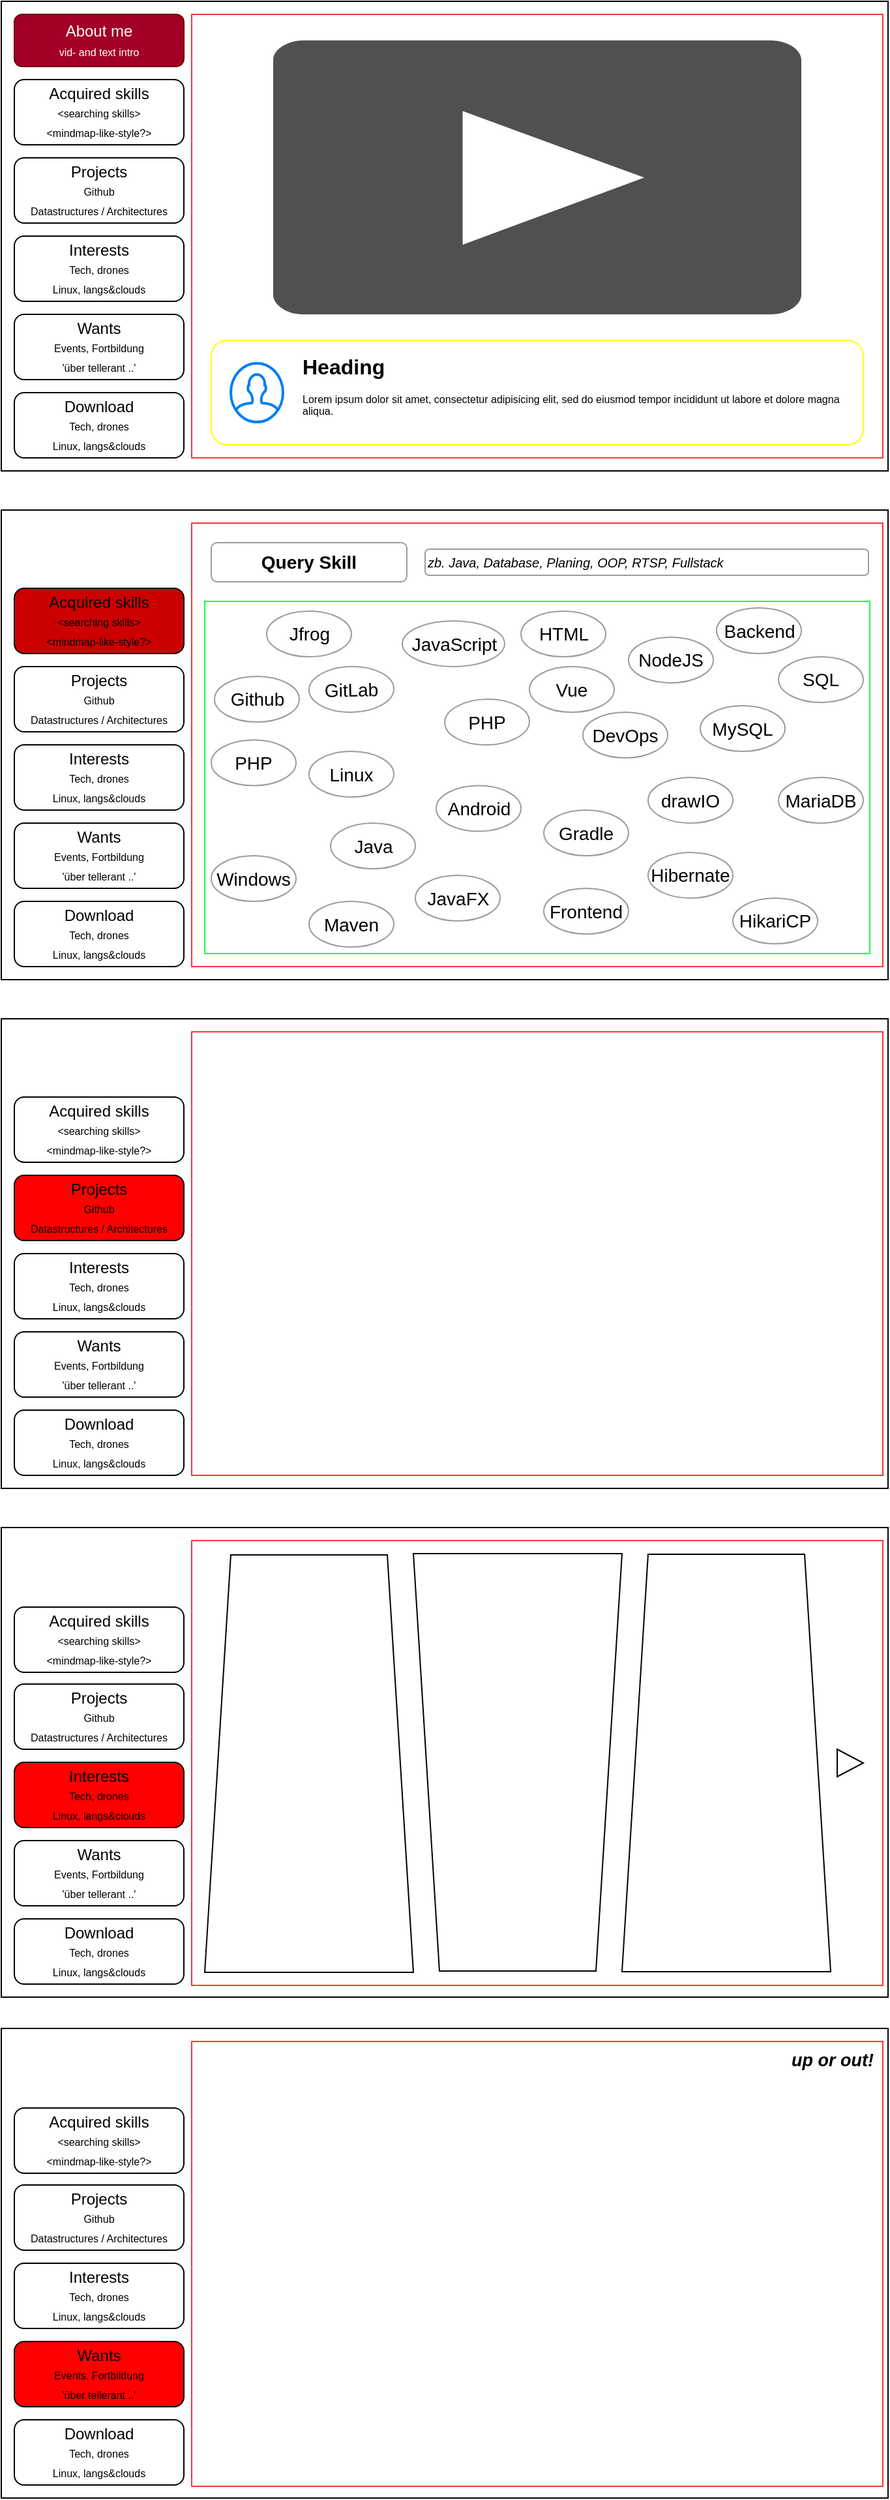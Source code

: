 <mxfile version="19.0.3" type="device" pages="2"><diagram id="RUjxJ175JoIhAJJzAamZ" name="old mock up"><mxGraphModel dx="1678" dy="921" grid="1" gridSize="10" guides="1" tooltips="1" connect="1" arrows="1" fold="1" page="1" pageScale="1" pageWidth="827" pageHeight="1169" math="0" shadow="0"><root><mxCell id="0"/><mxCell id="1" parent="0"/><mxCell id="Xkl9esCmL7-g87F-Z74m-1" value="" style="rounded=0;whiteSpace=wrap;html=1;" parent="1" vertex="1"><mxGeometry x="74" y="20" width="680" height="360" as="geometry"/></mxCell><mxCell id="Xkl9esCmL7-g87F-Z74m-2" value="Acquired skills&lt;br&gt;&lt;font style=&quot;font-size: 8px;&quot;&gt;&amp;lt;searching skills&amp;gt;&lt;br&gt;&amp;lt;mindmap-like-style?&amp;gt;&lt;/font&gt;" style="rounded=1;whiteSpace=wrap;html=1;" parent="1" vertex="1"><mxGeometry x="84" y="80" width="130" height="50" as="geometry"/></mxCell><mxCell id="Xkl9esCmL7-g87F-Z74m-3" value="About me&lt;br&gt;&lt;font style=&quot;font-size: 8px;&quot;&gt;vid- and text intro&lt;/font&gt;" style="rounded=1;whiteSpace=wrap;html=1;fillColor=#a20025;fontColor=#ffffff;strokeColor=#6F0000;" parent="1" vertex="1"><mxGeometry x="84" y="30" width="130" height="40" as="geometry"/></mxCell><mxCell id="Xkl9esCmL7-g87F-Z74m-4" value="Interests&lt;br&gt;&lt;font style=&quot;font-size: 8px;&quot;&gt;Tech, drones&lt;br&gt;Linux, langs&amp;amp;clouds&lt;/font&gt;" style="rounded=1;whiteSpace=wrap;html=1;" parent="1" vertex="1"><mxGeometry x="84" y="200" width="130" height="50" as="geometry"/></mxCell><mxCell id="Xkl9esCmL7-g87F-Z74m-5" value="Projects&lt;br&gt;&lt;font style=&quot;font-size: 8px;&quot;&gt;Github&lt;br&gt;Datastructures / Architectures&lt;/font&gt;" style="rounded=1;whiteSpace=wrap;html=1;" parent="1" vertex="1"><mxGeometry x="84" y="140" width="130" height="50" as="geometry"/></mxCell><mxCell id="Xkl9esCmL7-g87F-Z74m-7" value="" style="rounded=0;whiteSpace=wrap;html=1;strokeColor=#FF3333;" parent="1" vertex="1"><mxGeometry x="220" y="30" width="530" height="340" as="geometry"/></mxCell><mxCell id="Xkl9esCmL7-g87F-Z74m-9" value="Download&lt;br&gt;&lt;font style=&quot;font-size: 8px;&quot;&gt;Tech, drones&lt;br&gt;Linux, langs&amp;amp;clouds&lt;/font&gt;" style="rounded=1;whiteSpace=wrap;html=1;" parent="1" vertex="1"><mxGeometry x="84" y="320" width="130" height="50" as="geometry"/></mxCell><mxCell id="Xkl9esCmL7-g87F-Z74m-10" value="Wants&lt;br&gt;&lt;font style=&quot;font-size: 8px;&quot;&gt;Events, Fortbildung&lt;br&gt;'über tellerant ..'&lt;/font&gt;" style="rounded=1;whiteSpace=wrap;html=1;" parent="1" vertex="1"><mxGeometry x="84" y="260" width="130" height="50" as="geometry"/></mxCell><mxCell id="Xkl9esCmL7-g87F-Z74m-20" value="" style="sketch=0;pointerEvents=1;shadow=0;dashed=0;html=1;strokeColor=none;fillColor=#505050;labelPosition=center;verticalLabelPosition=bottom;verticalAlign=top;outlineConnect=0;align=center;shape=mxgraph.office.concepts.video_play;fontSize=8;" parent="1" vertex="1"><mxGeometry x="282.5" y="50" width="405" height="210" as="geometry"/></mxCell><mxCell id="Xkl9esCmL7-g87F-Z74m-21" value="" style="rounded=1;whiteSpace=wrap;html=1;fontSize=8;strokeColor=#FFFF00;" parent="1" vertex="1"><mxGeometry x="235" y="280" width="500" height="80" as="geometry"/></mxCell><mxCell id="Xkl9esCmL7-g87F-Z74m-22" value="" style="html=1;verticalLabelPosition=bottom;align=center;labelBackgroundColor=#ffffff;verticalAlign=top;strokeWidth=2;strokeColor=#0080F0;shadow=0;dashed=0;shape=mxgraph.ios7.icons.user;fontSize=8;" parent="1" vertex="1"><mxGeometry x="250" y="297.5" width="40" height="45" as="geometry"/></mxCell><mxCell id="Xkl9esCmL7-g87F-Z74m-23" value="&lt;h1&gt;Heading&lt;/h1&gt;&lt;p&gt;Lorem ipsum dolor sit amet, consectetur adipisicing elit, sed do eiusmod tempor incididunt ut labore et dolore magna aliqua.&lt;/p&gt;" style="text;html=1;strokeColor=none;fillColor=none;spacing=5;spacingTop=-20;whiteSpace=wrap;overflow=hidden;rounded=0;fontSize=8;" parent="1" vertex="1"><mxGeometry x="300" y="290" width="430" height="60" as="geometry"/></mxCell><mxCell id="Xkl9esCmL7-g87F-Z74m-24" value="" style="rounded=0;whiteSpace=wrap;html=1;" parent="1" vertex="1"><mxGeometry x="74" y="410" width="680" height="360" as="geometry"/></mxCell><mxCell id="Xkl9esCmL7-g87F-Z74m-25" value="Acquired skills&lt;br&gt;&lt;font style=&quot;font-size: 8px;&quot;&gt;&amp;lt;searching skills&amp;gt;&lt;br&gt;&amp;lt;mindmap-like-style?&amp;gt;&lt;/font&gt;" style="rounded=1;whiteSpace=wrap;html=1;fillColor=#CC0000;" parent="1" vertex="1"><mxGeometry x="84" y="470" width="130" height="50" as="geometry"/></mxCell><mxCell id="Xkl9esCmL7-g87F-Z74m-26" value="About me&lt;br&gt;&lt;font style=&quot;font-size: 8px;&quot;&gt;vid- and text intro&lt;/font&gt;" style="rounded=1;whiteSpace=wrap;html=1;fillColor=none;fontColor=#ffffff;strokeColor=#FFFFFF;" parent="1" vertex="1"><mxGeometry x="84" y="420" width="130" height="40" as="geometry"/></mxCell><mxCell id="Xkl9esCmL7-g87F-Z74m-27" value="Interests&lt;br&gt;&lt;font style=&quot;font-size: 8px;&quot;&gt;Tech, drones&lt;br&gt;Linux, langs&amp;amp;clouds&lt;/font&gt;" style="rounded=1;whiteSpace=wrap;html=1;" parent="1" vertex="1"><mxGeometry x="84" y="590" width="130" height="50" as="geometry"/></mxCell><mxCell id="Xkl9esCmL7-g87F-Z74m-28" value="Projects&lt;br&gt;&lt;font style=&quot;font-size: 8px;&quot;&gt;Github&lt;br&gt;Datastructures / Architectures&lt;/font&gt;" style="rounded=1;whiteSpace=wrap;html=1;" parent="1" vertex="1"><mxGeometry x="84" y="530" width="130" height="50" as="geometry"/></mxCell><mxCell id="Xkl9esCmL7-g87F-Z74m-29" value="" style="rounded=0;whiteSpace=wrap;html=1;strokeColor=#FF3333;" parent="1" vertex="1"><mxGeometry x="220" y="420" width="530" height="340" as="geometry"/></mxCell><mxCell id="Xkl9esCmL7-g87F-Z74m-30" value="Download&lt;br&gt;&lt;font style=&quot;font-size: 8px;&quot;&gt;Tech, drones&lt;br&gt;Linux, langs&amp;amp;clouds&lt;/font&gt;" style="rounded=1;whiteSpace=wrap;html=1;" parent="1" vertex="1"><mxGeometry x="84" y="710" width="130" height="50" as="geometry"/></mxCell><mxCell id="Xkl9esCmL7-g87F-Z74m-31" value="Wants&lt;br&gt;&lt;font style=&quot;font-size: 8px;&quot;&gt;Events, Fortbildung&lt;br&gt;'über tellerant ..'&lt;/font&gt;" style="rounded=1;whiteSpace=wrap;html=1;" parent="1" vertex="1"><mxGeometry x="84" y="650" width="130" height="50" as="geometry"/></mxCell><mxCell id="Xkl9esCmL7-g87F-Z74m-36" value="&lt;font size=&quot;1&quot;&gt;zb. Java, Database, Planing, OOP, RTSP, Fullstack&lt;/font&gt;" style="rounded=1;whiteSpace=wrap;html=1;fontSize=8;strokeColor=#A29A9A;fillColor=none;align=left;fontStyle=2" parent="1" vertex="1"><mxGeometry x="399" y="440" width="340" height="20" as="geometry"/></mxCell><mxCell id="Xkl9esCmL7-g87F-Z74m-37" value="&lt;b&gt;&lt;font style=&quot;font-size: 14px;&quot;&gt;Query Skill&lt;/font&gt;&lt;/b&gt;" style="rounded=1;whiteSpace=wrap;html=1;fontSize=8;strokeColor=#A29A9A;fillColor=none;" parent="1" vertex="1"><mxGeometry x="235" y="435" width="150" height="30" as="geometry"/></mxCell><mxCell id="nMp7wmBgsvZE8cK0MtPM-1" value="" style="rounded=0;whiteSpace=wrap;html=1;strokeColor=#17FF3E;fillColor=none;" parent="1" vertex="1"><mxGeometry x="230" y="480" width="510" height="270" as="geometry"/></mxCell><mxCell id="nMp7wmBgsvZE8cK0MtPM-28" value="Jfrog" style="ellipse;whiteSpace=wrap;html=1;fontSize=14;strokeColor=#A29A9A;fillColor=none;" parent="1" vertex="1"><mxGeometry x="277.5" y="487.5" width="65" height="35" as="geometry"/></mxCell><mxCell id="nMp7wmBgsvZE8cK0MtPM-29" value="GitLab" style="ellipse;whiteSpace=wrap;html=1;fontSize=14;strokeColor=#A29A9A;fillColor=none;rotation=-1;" parent="1" vertex="1"><mxGeometry x="310" y="530" width="65" height="35" as="geometry"/></mxCell><mxCell id="nMp7wmBgsvZE8cK0MtPM-30" value="JavaScript" style="ellipse;whiteSpace=wrap;html=1;fontSize=14;strokeColor=#A29A9A;fillColor=none;" parent="1" vertex="1"><mxGeometry x="381.5" y="495" width="78.5" height="35" as="geometry"/></mxCell><mxCell id="nMp7wmBgsvZE8cK0MtPM-31" value="HTML" style="ellipse;whiteSpace=wrap;html=1;fontSize=14;strokeColor=#A29A9A;fillColor=none;" parent="1" vertex="1"><mxGeometry x="472.5" y="487.5" width="65" height="35" as="geometry"/></mxCell><mxCell id="nMp7wmBgsvZE8cK0MtPM-32" value="DevOps" style="ellipse;whiteSpace=wrap;html=1;fontSize=14;strokeColor=#A29A9A;fillColor=none;" parent="1" vertex="1"><mxGeometry x="520" y="565" width="65" height="35" as="geometry"/></mxCell><mxCell id="nMp7wmBgsvZE8cK0MtPM-33" value="NodeJS" style="ellipse;whiteSpace=wrap;html=1;fontSize=14;strokeColor=#A29A9A;fillColor=none;" parent="1" vertex="1"><mxGeometry x="555" y="507.5" width="65" height="35" as="geometry"/></mxCell><mxCell id="nMp7wmBgsvZE8cK0MtPM-34" value="Backend" style="ellipse;whiteSpace=wrap;html=1;fontSize=14;strokeColor=#A29A9A;fillColor=none;" parent="1" vertex="1"><mxGeometry x="622.5" y="485" width="65" height="35" as="geometry"/></mxCell><mxCell id="nMp7wmBgsvZE8cK0MtPM-35" value="MySQL" style="ellipse;whiteSpace=wrap;html=1;fontSize=14;strokeColor=#A29A9A;fillColor=none;" parent="1" vertex="1"><mxGeometry x="610" y="560" width="65" height="35" as="geometry"/></mxCell><mxCell id="nMp7wmBgsvZE8cK0MtPM-36" value="SQL" style="ellipse;whiteSpace=wrap;html=1;fontSize=14;strokeColor=#A29A9A;fillColor=none;" parent="1" vertex="1"><mxGeometry x="670" y="522.5" width="65" height="35" as="geometry"/></mxCell><mxCell id="nMp7wmBgsvZE8cK0MtPM-37" value="MariaDB" style="ellipse;whiteSpace=wrap;html=1;fontSize=14;strokeColor=#A29A9A;fillColor=none;" parent="1" vertex="1"><mxGeometry x="670" y="615" width="65" height="35" as="geometry"/></mxCell><mxCell id="nMp7wmBgsvZE8cK0MtPM-38" value="Hibernate" style="ellipse;whiteSpace=wrap;html=1;fontSize=14;strokeColor=#A29A9A;fillColor=none;" parent="1" vertex="1"><mxGeometry x="570" y="672.5" width="65" height="35" as="geometry"/></mxCell><mxCell id="nMp7wmBgsvZE8cK0MtPM-39" value="drawIO" style="ellipse;whiteSpace=wrap;html=1;fontSize=14;strokeColor=#A29A9A;fillColor=none;" parent="1" vertex="1"><mxGeometry x="570" y="615" width="65" height="35" as="geometry"/></mxCell><mxCell id="nMp7wmBgsvZE8cK0MtPM-40" value="HikariCP" style="ellipse;whiteSpace=wrap;html=1;fontSize=14;strokeColor=#A29A9A;fillColor=none;" parent="1" vertex="1"><mxGeometry x="635" y="707.5" width="65" height="35" as="geometry"/></mxCell><mxCell id="nMp7wmBgsvZE8cK0MtPM-41" value="Frontend" style="ellipse;whiteSpace=wrap;html=1;fontSize=14;strokeColor=#A29A9A;fillColor=none;" parent="1" vertex="1"><mxGeometry x="490" y="700" width="65" height="35" as="geometry"/></mxCell><mxCell id="nMp7wmBgsvZE8cK0MtPM-42" value="Gradle" style="ellipse;whiteSpace=wrap;html=1;fontSize=14;strokeColor=#A29A9A;fillColor=none;" parent="1" vertex="1"><mxGeometry x="490" y="640" width="65" height="35" as="geometry"/></mxCell><mxCell id="nMp7wmBgsvZE8cK0MtPM-43" value="Android" style="ellipse;whiteSpace=wrap;html=1;fontSize=14;strokeColor=#A29A9A;fillColor=none;" parent="1" vertex="1"><mxGeometry x="407.5" y="621.25" width="65" height="35" as="geometry"/></mxCell><mxCell id="nMp7wmBgsvZE8cK0MtPM-44" value="JavaFX" style="ellipse;whiteSpace=wrap;html=1;fontSize=14;strokeColor=#A29A9A;fillColor=none;" parent="1" vertex="1"><mxGeometry x="391.5" y="690" width="65" height="35" as="geometry"/></mxCell><mxCell id="nMp7wmBgsvZE8cK0MtPM-45" value="Maven" style="ellipse;whiteSpace=wrap;html=1;fontSize=14;strokeColor=#A29A9A;fillColor=none;" parent="1" vertex="1"><mxGeometry x="310" y="710" width="65" height="35" as="geometry"/></mxCell><mxCell id="nMp7wmBgsvZE8cK0MtPM-46" value="Java" style="ellipse;whiteSpace=wrap;html=1;fontSize=14;strokeColor=#A29A9A;fillColor=none;" parent="1" vertex="1"><mxGeometry x="326.5" y="650" width="65" height="35" as="geometry"/></mxCell><mxCell id="Bt-pb-ARC67G5jFpeSHD-1" value="" style="rounded=0;whiteSpace=wrap;html=1;" parent="1" vertex="1"><mxGeometry x="74" y="1190" width="680" height="360" as="geometry"/></mxCell><mxCell id="Bt-pb-ARC67G5jFpeSHD-3" value="About me&lt;br&gt;&lt;font style=&quot;font-size: 8px;&quot;&gt;vid- and text intro&lt;/font&gt;" style="rounded=1;whiteSpace=wrap;html=1;fillColor=none;fontColor=#ffffff;strokeColor=#FFFFFF;" parent="1" vertex="1"><mxGeometry x="84" y="1200" width="130" height="40" as="geometry"/></mxCell><mxCell id="Bt-pb-ARC67G5jFpeSHD-4" value="Interests&lt;br&gt;&lt;font style=&quot;font-size: 8px;&quot;&gt;Tech, drones&lt;br&gt;Linux, langs&amp;amp;clouds&lt;/font&gt;" style="rounded=1;whiteSpace=wrap;html=1;fillColor=#FF0000;" parent="1" vertex="1"><mxGeometry x="84" y="1370" width="130" height="50" as="geometry"/></mxCell><mxCell id="Bt-pb-ARC67G5jFpeSHD-6" value="" style="rounded=0;whiteSpace=wrap;html=1;strokeColor=#FF3333;" parent="1" vertex="1"><mxGeometry x="220" y="1200" width="530" height="341" as="geometry"/></mxCell><mxCell id="Bt-pb-ARC67G5jFpeSHD-7" value="Download&lt;br&gt;&lt;font style=&quot;font-size: 8px;&quot;&gt;Tech, drones&lt;br&gt;Linux, langs&amp;amp;clouds&lt;/font&gt;" style="rounded=1;whiteSpace=wrap;html=1;" parent="1" vertex="1"><mxGeometry x="84" y="1490" width="130" height="50" as="geometry"/></mxCell><mxCell id="Bt-pb-ARC67G5jFpeSHD-8" value="Wants&lt;br&gt;&lt;font style=&quot;font-size: 8px;&quot;&gt;Events, Fortbildung&lt;br&gt;'über tellerant ..'&lt;/font&gt;" style="rounded=1;whiteSpace=wrap;html=1;" parent="1" vertex="1"><mxGeometry x="84" y="1430" width="130" height="50" as="geometry"/></mxCell><mxCell id="Bt-pb-ARC67G5jFpeSHD-35" value="Acquired skills&lt;br&gt;&lt;font style=&quot;font-size: 8px;&quot;&gt;&amp;lt;searching skills&amp;gt;&lt;br&gt;&amp;lt;mindmap-like-style?&amp;gt;&lt;/font&gt;" style="rounded=1;whiteSpace=wrap;html=1;" parent="1" vertex="1"><mxGeometry x="84" y="1251" width="130" height="50" as="geometry"/></mxCell><mxCell id="Bt-pb-ARC67G5jFpeSHD-36" value="" style="shape=trapezoid;perimeter=trapezoidPerimeter;whiteSpace=wrap;html=1;fixedSize=1;fillColor=none;" parent="1" vertex="1"><mxGeometry x="230" y="1211" width="160" height="320" as="geometry"/></mxCell><mxCell id="Bt-pb-ARC67G5jFpeSHD-61" value="" style="shape=trapezoid;perimeter=trapezoidPerimeter;whiteSpace=wrap;html=1;fixedSize=1;fillColor=none;rotation=-180;" parent="1" vertex="1"><mxGeometry x="390" y="1210" width="160" height="320" as="geometry"/></mxCell><mxCell id="Bt-pb-ARC67G5jFpeSHD-62" value="" style="shape=trapezoid;perimeter=trapezoidPerimeter;whiteSpace=wrap;html=1;fixedSize=1;fillColor=none;" parent="1" vertex="1"><mxGeometry x="550" y="1210.5" width="160" height="320" as="geometry"/></mxCell><mxCell id="Bt-pb-ARC67G5jFpeSHD-63" value="" style="triangle;whiteSpace=wrap;html=1;fillColor=none;" parent="1" vertex="1"><mxGeometry x="715" y="1360" width="20" height="21" as="geometry"/></mxCell><mxCell id="Bt-pb-ARC67G5jFpeSHD-64" value="" style="rounded=0;whiteSpace=wrap;html=1;" parent="1" vertex="1"><mxGeometry x="74" y="800" width="680" height="360" as="geometry"/></mxCell><mxCell id="Bt-pb-ARC67G5jFpeSHD-65" value="Acquired skills&lt;br&gt;&lt;font style=&quot;font-size: 8px;&quot;&gt;&amp;lt;searching skills&amp;gt;&lt;br&gt;&amp;lt;mindmap-like-style?&amp;gt;&lt;/font&gt;" style="rounded=1;whiteSpace=wrap;html=1;" parent="1" vertex="1"><mxGeometry x="84" y="860" width="130" height="50" as="geometry"/></mxCell><mxCell id="Bt-pb-ARC67G5jFpeSHD-67" value="Interests&lt;br&gt;&lt;font style=&quot;font-size: 8px;&quot;&gt;Tech, drones&lt;br&gt;Linux, langs&amp;amp;clouds&lt;/font&gt;" style="rounded=1;whiteSpace=wrap;html=1;" parent="1" vertex="1"><mxGeometry x="84" y="980" width="130" height="50" as="geometry"/></mxCell><mxCell id="Bt-pb-ARC67G5jFpeSHD-68" value="Projects&lt;br&gt;&lt;font style=&quot;font-size: 8px;&quot;&gt;Github&lt;br&gt;Datastructures / Architectures&lt;/font&gt;" style="rounded=1;whiteSpace=wrap;html=1;" parent="1" vertex="1"><mxGeometry x="84" y="1310" width="130" height="50" as="geometry"/></mxCell><mxCell id="Bt-pb-ARC67G5jFpeSHD-69" value="" style="rounded=0;whiteSpace=wrap;html=1;strokeColor=#FF3333;" parent="1" vertex="1"><mxGeometry x="220" y="810" width="530" height="340" as="geometry"/></mxCell><mxCell id="Bt-pb-ARC67G5jFpeSHD-70" value="Download&lt;br&gt;&lt;font style=&quot;font-size: 8px;&quot;&gt;Tech, drones&lt;br&gt;Linux, langs&amp;amp;clouds&lt;/font&gt;" style="rounded=1;whiteSpace=wrap;html=1;" parent="1" vertex="1"><mxGeometry x="84" y="1100" width="130" height="50" as="geometry"/></mxCell><mxCell id="Bt-pb-ARC67G5jFpeSHD-71" value="Wants&lt;br&gt;&lt;font style=&quot;font-size: 8px;&quot;&gt;Events, Fortbildung&lt;br&gt;'über tellerant ..'&lt;/font&gt;" style="rounded=1;whiteSpace=wrap;html=1;" parent="1" vertex="1"><mxGeometry x="84" y="1040" width="130" height="50" as="geometry"/></mxCell><mxCell id="Bt-pb-ARC67G5jFpeSHD-76" value="About me&lt;font style=&quot;font-size: 8px;&quot;&gt;&lt;br&gt;vid- and text intro&lt;/font&gt;" style="rounded=1;whiteSpace=wrap;html=1;fillColor=none;fontColor=#ffffff;strokeColor=#FFFFFF;" parent="1" vertex="1"><mxGeometry x="84" y="810" width="130" height="40" as="geometry"/></mxCell><mxCell id="Bt-pb-ARC67G5jFpeSHD-77" value="Projects&lt;br&gt;&lt;font style=&quot;font-size: 8px;&quot;&gt;Github&lt;br&gt;Datastructures / Architectures&lt;/font&gt;" style="rounded=1;whiteSpace=wrap;html=1;fillColor=#FF0000;" parent="1" vertex="1"><mxGeometry x="84" y="920" width="130" height="50" as="geometry"/></mxCell><mxCell id="Bt-pb-ARC67G5jFpeSHD-78" value="Vue" style="ellipse;whiteSpace=wrap;html=1;fontSize=14;strokeColor=#A29A9A;fillColor=none;" parent="1" vertex="1"><mxGeometry x="479" y="530" width="65" height="35" as="geometry"/></mxCell><mxCell id="Bt-pb-ARC67G5jFpeSHD-79" value="Github" style="ellipse;whiteSpace=wrap;html=1;fontSize=14;strokeColor=#A29A9A;fillColor=none;" parent="1" vertex="1"><mxGeometry x="237.5" y="537.5" width="65" height="35" as="geometry"/></mxCell><mxCell id="Bt-pb-ARC67G5jFpeSHD-80" value="Linux" style="ellipse;whiteSpace=wrap;html=1;fontSize=14;strokeColor=#A29A9A;fillColor=none;" parent="1" vertex="1"><mxGeometry x="310" y="595" width="65" height="35" as="geometry"/></mxCell><mxCell id="Bt-pb-ARC67G5jFpeSHD-81" value="PHP" style="ellipse;whiteSpace=wrap;html=1;fontSize=14;strokeColor=#A29A9A;fillColor=none;" parent="1" vertex="1"><mxGeometry x="235" y="586.25" width="65" height="35" as="geometry"/></mxCell><mxCell id="Bt-pb-ARC67G5jFpeSHD-82" value="Windows" style="ellipse;whiteSpace=wrap;html=1;fontSize=14;strokeColor=#A29A9A;fillColor=none;" parent="1" vertex="1"><mxGeometry x="235" y="675" width="65" height="35" as="geometry"/></mxCell><mxCell id="Bt-pb-ARC67G5jFpeSHD-83" value="PHP" style="ellipse;whiteSpace=wrap;html=1;fontSize=14;strokeColor=#A29A9A;fillColor=none;rotation=-1;" parent="1" vertex="1"><mxGeometry x="414" y="555" width="65" height="35" as="geometry"/></mxCell><mxCell id="Bt-pb-ARC67G5jFpeSHD-84" value="" style="rounded=0;whiteSpace=wrap;html=1;" parent="1" vertex="1"><mxGeometry x="74" y="1574" width="680" height="360" as="geometry"/></mxCell><mxCell id="Bt-pb-ARC67G5jFpeSHD-85" value="About me&lt;br&gt;&lt;font style=&quot;font-size: 8px;&quot;&gt;vid- and text intro&lt;/font&gt;" style="rounded=1;whiteSpace=wrap;html=1;fillColor=none;fontColor=#ffffff;strokeColor=#FFFFFF;" parent="1" vertex="1"><mxGeometry x="84" y="1584" width="130" height="40" as="geometry"/></mxCell><mxCell id="Bt-pb-ARC67G5jFpeSHD-87" value="" style="rounded=0;whiteSpace=wrap;html=1;strokeColor=#FF3333;" parent="1" vertex="1"><mxGeometry x="220" y="1584" width="530" height="341" as="geometry"/></mxCell><mxCell id="Bt-pb-ARC67G5jFpeSHD-88" value="Download&lt;br&gt;&lt;font style=&quot;font-size: 8px;&quot;&gt;Tech, drones&lt;br&gt;Linux, langs&amp;amp;clouds&lt;/font&gt;" style="rounded=1;whiteSpace=wrap;html=1;" parent="1" vertex="1"><mxGeometry x="84" y="1874" width="130" height="50" as="geometry"/></mxCell><mxCell id="Bt-pb-ARC67G5jFpeSHD-89" value="Wants&lt;br&gt;&lt;font style=&quot;font-size: 8px;&quot;&gt;Events, Fortbildung&lt;br&gt;'über tellerant ..'&lt;/font&gt;" style="rounded=1;whiteSpace=wrap;html=1;fillColor=#FF0000;" parent="1" vertex="1"><mxGeometry x="84" y="1814" width="130" height="50" as="geometry"/></mxCell><mxCell id="Bt-pb-ARC67G5jFpeSHD-90" value="Acquired skills&lt;br&gt;&lt;font style=&quot;font-size: 8px;&quot;&gt;&amp;lt;searching skills&amp;gt;&lt;br&gt;&amp;lt;mindmap-like-style?&amp;gt;&lt;/font&gt;" style="rounded=1;whiteSpace=wrap;html=1;" parent="1" vertex="1"><mxGeometry x="84" y="1635" width="130" height="50" as="geometry"/></mxCell><mxCell id="Bt-pb-ARC67G5jFpeSHD-95" value="Projects&lt;br&gt;&lt;font style=&quot;font-size: 8px;&quot;&gt;Github&lt;br&gt;Datastructures / Architectures&lt;/font&gt;" style="rounded=1;whiteSpace=wrap;html=1;" parent="1" vertex="1"><mxGeometry x="84" y="1694" width="130" height="50" as="geometry"/></mxCell><mxCell id="Bt-pb-ARC67G5jFpeSHD-96" value="&lt;h2&gt;&lt;b&gt;&lt;i&gt;up or out!&lt;/i&gt;&lt;/b&gt;&lt;/h2&gt;" style="text;html=1;strokeColor=none;fillColor=none;align=right;verticalAlign=middle;whiteSpace=wrap;rounded=0;fontSize=9;" parent="1" vertex="1"><mxGeometry x="585" y="1584" width="160" height="30" as="geometry"/></mxCell><mxCell id="Bt-pb-ARC67G5jFpeSHD-97" value="Interests&lt;br&gt;&lt;font style=&quot;font-size: 8px;&quot;&gt;Tech, drones&lt;br&gt;Linux, langs&amp;amp;clouds&lt;/font&gt;" style="rounded=1;whiteSpace=wrap;html=1;" parent="1" vertex="1"><mxGeometry x="84" y="1754" width="130" height="50" as="geometry"/></mxCell></root></mxGraphModel></diagram><diagram id="QrUlGd4g2BInaVfNiBJL" name="mockup2.0"><mxGraphModel dx="4451" dy="2704" grid="1" gridSize="10" guides="1" tooltips="1" connect="1" arrows="1" fold="1" page="1" pageScale="1" pageWidth="827" pageHeight="1169" math="0" shadow="0"><root><mxCell id="0"/><mxCell id="1" parent="0"/><mxCell id="9F0EKnKFpbOc2710z4Wa-1" value="" style="rounded=0;whiteSpace=wrap;html=1;labelBorderColor=none;" parent="1" vertex="1"><mxGeometry x="20" y="170" width="770" height="480" as="geometry"/></mxCell><mxCell id="9F0EKnKFpbOc2710z4Wa-3" value="&lt;b&gt;&lt;font color=&quot;#cc0000&quot; style=&quot;font-size: 200px;&quot;&gt;S&lt;/font&gt;&lt;/b&gt;" style="text;html=1;strokeColor=none;fillColor=none;align=center;verticalAlign=middle;whiteSpace=wrap;rounded=0;" parent="1" vertex="1"><mxGeometry x="299" y="300" width="230" height="220" as="geometry"/></mxCell><mxCell id="9F0EKnKFpbOc2710z4Wa-5" value="acquired&lt;br&gt;skills" style="shape=parallelogram;perimeter=parallelogramPerimeter;whiteSpace=wrap;html=1;fixedSize=1;fontSize=14;" parent="1" vertex="1"><mxGeometry x="230" y="230" width="120" height="60" as="geometry"/></mxCell><mxCell id="9F0EKnKFpbOc2710z4Wa-25" style="edgeStyle=orthogonalEdgeStyle;curved=1;rounded=0;orthogonalLoop=1;jettySize=auto;html=1;fontSize=44;endArrow=none;endFill=0;fillColor=#e3c800;strokeColor=#B09500;dashed=1;" parent="1" source="9F0EKnKFpbOc2710z4Wa-6" target="9F0EKnKFpbOc2710z4Wa-22" edge="1"><mxGeometry relative="1" as="geometry"/></mxCell><mxCell id="9F0EKnKFpbOc2710z4Wa-6" value="about&lt;br&gt;me" style="shape=parallelogram;perimeter=parallelogramPerimeter;whiteSpace=wrap;html=1;fixedSize=1;fontSize=14;" parent="1" vertex="1"><mxGeometry x="110" y="380" width="120" height="60" as="geometry"/></mxCell><mxCell id="9F0EKnKFpbOc2710z4Wa-7" value="download" style="shape=parallelogram;perimeter=parallelogramPerimeter;whiteSpace=wrap;html=1;fixedSize=1;fontSize=14;" parent="1" vertex="1"><mxGeometry x="220" y="525" width="120" height="60" as="geometry"/></mxCell><mxCell id="9F0EKnKFpbOc2710z4Wa-46" style="edgeStyle=orthogonalEdgeStyle;curved=1;rounded=0;orthogonalLoop=1;jettySize=auto;html=1;dashed=1;fontSize=30;fontColor=#FFFF00;endArrow=none;endFill=0;fillColor=#a0522d;strokeColor=#6D1F00;" parent="1" source="9F0EKnKFpbOc2710z4Wa-8" target="9F0EKnKFpbOc2710z4Wa-35" edge="1"><mxGeometry relative="1" as="geometry"/></mxCell><mxCell id="9F0EKnKFpbOc2710z4Wa-8" value="download &amp;amp;&lt;br&gt;contact" style="shape=parallelogram;perimeter=parallelogramPerimeter;whiteSpace=wrap;html=1;fixedSize=1;fontSize=14;" parent="1" vertex="1"><mxGeometry x="220" y="525" width="120" height="60" as="geometry"/></mxCell><mxCell id="9F0EKnKFpbOc2710z4Wa-9" value="acquired&lt;br&gt;skills" style="shape=parallelogram;perimeter=parallelogramPerimeter;whiteSpace=wrap;html=1;fixedSize=1;fontSize=14;" parent="1" vertex="1"><mxGeometry x="230" y="230" width="120" height="60" as="geometry"/></mxCell><mxCell id="9F0EKnKFpbOc2710z4Wa-24" style="edgeStyle=orthogonalEdgeStyle;curved=1;rounded=0;orthogonalLoop=1;jettySize=auto;html=1;fontSize=44;endArrow=none;endFill=0;fillColor=#f0a30a;strokeColor=#BD7000;dashed=1;" parent="1" source="9F0EKnKFpbOc2710z4Wa-10" target="9F0EKnKFpbOc2710z4Wa-20" edge="1"><mxGeometry relative="1" as="geometry"/></mxCell><mxCell id="9F0EKnKFpbOc2710z4Wa-10" value="interests" style="shape=parallelogram;perimeter=parallelogramPerimeter;whiteSpace=wrap;html=1;fixedSize=1;fontSize=14;" parent="1" vertex="1"><mxGeometry x="600" y="380" width="120" height="60" as="geometry"/></mxCell><mxCell id="9F0EKnKFpbOc2710z4Wa-47" style="edgeStyle=orthogonalEdgeStyle;curved=1;rounded=0;orthogonalLoop=1;jettySize=auto;html=1;dashed=1;fontSize=30;fontColor=#FFFF00;endArrow=none;endFill=0;fillColor=#647687;strokeColor=#314354;" parent="1" source="9F0EKnKFpbOc2710z4Wa-11" target="9F0EKnKFpbOc2710z4Wa-31" edge="1"><mxGeometry relative="1" as="geometry"/></mxCell><mxCell id="9F0EKnKFpbOc2710z4Wa-11" value="wants" style="shape=parallelogram;perimeter=parallelogramPerimeter;whiteSpace=wrap;html=1;fixedSize=1;fontSize=14;" parent="1" vertex="1"><mxGeometry x="460" y="527.5" width="120" height="60" as="geometry"/></mxCell><mxCell id="9F0EKnKFpbOc2710z4Wa-19" style="edgeStyle=orthogonalEdgeStyle;curved=1;rounded=0;orthogonalLoop=1;jettySize=auto;html=1;fontSize=44;endArrow=none;endFill=0;fillColor=#6a00ff;strokeColor=#3700CC;dashed=1;" parent="1" source="9F0EKnKFpbOc2710z4Wa-12" target="9F0EKnKFpbOc2710z4Wa-17" edge="1"><mxGeometry relative="1" as="geometry"/></mxCell><mxCell id="9F0EKnKFpbOc2710z4Wa-12" value="projects" style="shape=parallelogram;perimeter=parallelogramPerimeter;whiteSpace=wrap;html=1;fixedSize=1;fontSize=14;" parent="1" vertex="1"><mxGeometry x="470" y="232.5" width="120" height="60" as="geometry"/></mxCell><mxCell id="9F0EKnKFpbOc2710z4Wa-13" value="" style="rounded=0;whiteSpace=wrap;html=1;" parent="1" vertex="1"><mxGeometry x="-580" y="-500" width="770" height="480" as="geometry"/></mxCell><mxCell id="9F0EKnKFpbOc2710z4Wa-14" value="home" style="text;html=1;strokeColor=#2D7600;fillColor=#60a917;align=center;verticalAlign=middle;whiteSpace=wrap;rounded=0;fontSize=44;fontColor=#ffffff;fontStyle=1" parent="1" vertex="1"><mxGeometry x="212" y="20" width="404" height="130" as="geometry"/></mxCell><mxCell id="9F0EKnKFpbOc2710z4Wa-15" value="acquired&lt;br&gt;skills" style="text;html=1;strokeColor=#A50040;fillColor=#d80073;align=center;verticalAlign=middle;whiteSpace=wrap;rounded=0;fontSize=44;fontColor=#ffffff;fontStyle=1" parent="1" vertex="1"><mxGeometry x="-397" y="-650" width="404" height="130" as="geometry"/></mxCell><mxCell id="9F0EKnKFpbOc2710z4Wa-17" value="" style="rounded=0;whiteSpace=wrap;html=1;" parent="1" vertex="1"><mxGeometry x="650" y="-500" width="770" height="480" as="geometry"/></mxCell><mxCell id="9F0EKnKFpbOc2710z4Wa-18" value="projects" style="text;html=1;strokeColor=#3700CC;fillColor=#6a00ff;align=center;verticalAlign=middle;whiteSpace=wrap;rounded=0;fontSize=44;fontColor=#ffffff;fontStyle=1" parent="1" vertex="1"><mxGeometry x="833" y="-650" width="404" height="130" as="geometry"/></mxCell><mxCell id="9F0EKnKFpbOc2710z4Wa-20" value="" style="rounded=0;whiteSpace=wrap;html=1;" parent="1" vertex="1"><mxGeometry x="1020" y="170" width="770" height="480" as="geometry"/></mxCell><mxCell id="9F0EKnKFpbOc2710z4Wa-21" value="interests" style="text;html=1;strokeColor=#C73500;fillColor=#fa6800;align=center;verticalAlign=middle;whiteSpace=wrap;rounded=0;fontSize=44;fontColor=#000000;fontStyle=1" parent="1" vertex="1"><mxGeometry x="1203" y="20" width="404" height="130" as="geometry"/></mxCell><mxCell id="9F0EKnKFpbOc2710z4Wa-22" value="" style="rounded=0;whiteSpace=wrap;html=1;" parent="1" vertex="1"><mxGeometry x="-970" y="170" width="770" height="480" as="geometry"/></mxCell><mxCell id="9F0EKnKFpbOc2710z4Wa-23" value="about&lt;br&gt;me" style="text;html=1;strokeColor=#B09500;fillColor=#e3c800;align=center;verticalAlign=middle;whiteSpace=wrap;rounded=0;fontSize=44;fontColor=#000000;fontStyle=1" parent="1" vertex="1"><mxGeometry x="-787" y="20" width="404" height="130" as="geometry"/></mxCell><mxCell id="9F0EKnKFpbOc2710z4Wa-26" style="edgeStyle=orthogonalEdgeStyle;rounded=0;orthogonalLoop=1;jettySize=auto;html=1;fontSize=44;endArrow=none;endFill=0;curved=1;fillColor=#d80073;strokeColor=#A50040;dashed=1;" parent="1" edge="1"><mxGeometry relative="1" as="geometry"><mxPoint x="-200" y="-20" as="targetPoint"/><mxPoint x="235" y="260" as="sourcePoint"/></mxGeometry></mxCell><mxCell id="9F0EKnKFpbOc2710z4Wa-28" value="&lt;b&gt;&lt;font color=&quot;#cc0000&quot; style=&quot;font-size: 72px;&quot;&gt;S&lt;/font&gt;&lt;/b&gt;" style="text;html=1;strokeColor=none;fillColor=none;align=center;verticalAlign=middle;whiteSpace=wrap;rounded=0;" parent="1" vertex="1"><mxGeometry x="-520" y="-300" width="50" height="80" as="geometry"/></mxCell><mxCell id="9F0EKnKFpbOc2710z4Wa-31" value="" style="rounded=0;whiteSpace=wrap;html=1;" parent="1" vertex="1"><mxGeometry x="650" y="850" width="770" height="810" as="geometry"/></mxCell><mxCell id="9F0EKnKFpbOc2710z4Wa-32" value="wants" style="text;html=1;strokeColor=#314354;fillColor=#647687;align=center;verticalAlign=middle;whiteSpace=wrap;rounded=0;fontSize=44;fontColor=#ffffff;fontStyle=1" parent="1" vertex="1"><mxGeometry x="833" y="700" width="404" height="130" as="geometry"/></mxCell><mxCell id="9F0EKnKFpbOc2710z4Wa-35" value="" style="rounded=0;whiteSpace=wrap;html=1;" parent="1" vertex="1"><mxGeometry x="-540" y="850" width="770" height="480" as="geometry"/></mxCell><mxCell id="9F0EKnKFpbOc2710z4Wa-36" value="download &amp;amp;&lt;br&gt;contact" style="text;html=1;strokeColor=#6D1F00;fillColor=#a0522d;align=center;verticalAlign=middle;whiteSpace=wrap;rounded=0;fontSize=44;fontColor=#ffffff;fontStyle=1" parent="1" vertex="1"><mxGeometry x="-357" y="700" width="404" height="130" as="geometry"/></mxCell><mxCell id="9F0EKnKFpbOc2710z4Wa-38" value="" style="rounded=0;whiteSpace=wrap;html=1;labelBorderColor=none;fontSize=72;fontColor=#CC0000;fillColor=none;align=left;" parent="1" vertex="1"><mxGeometry x="-838" y="200" width="610" height="450" as="geometry"/></mxCell><mxCell id="9F0EKnKFpbOc2710z4Wa-41" value="&lt;font style=&quot;font-size: 56px;&quot;&gt;&lt;b&gt;simoms rahms&lt;/b&gt;&lt;/font&gt;&lt;br&gt;&lt;br&gt;&lt;span style=&quot;white-space: pre;&quot;&gt;&#9;&lt;/span&gt;&lt;font style=&quot;font-size: 30px;&quot;&gt;mega gutes bechribung &lt;span style=&quot;white-space: pre;&quot;&gt;&#9;&lt;/span&gt;vong mir&lt;br&gt;1 gutes devolper boi&lt;br&gt;ultra pofeßioanl db designer&lt;br&gt;+ wahrscheinlich bisschen bildungs- &amp;amp; und berufsweg&lt;br&gt;+ übergang zu hobbys?&lt;/font&gt;" style="text;html=1;strokeColor=none;fillColor=none;align=left;verticalAlign=middle;whiteSpace=wrap;rounded=0;labelBorderColor=none;fontSize=36;fontColor=#FFFF00;" parent="1" vertex="1"><mxGeometry x="-758" y="200" width="470" height="450" as="geometry"/></mxCell><mxCell id="9F0EKnKFpbOc2710z4Wa-43" value="&lt;font color=&quot;#ffff00&quot;&gt;pic&lt;/font&gt;" style="whiteSpace=wrap;html=1;aspect=fixed;labelBorderColor=none;fontSize=72;fontColor=#CC0000;fillColor=#FF00FF;labelBackgroundColor=none;" parent="1" vertex="1"><mxGeometry x="-838" y="330" width="120" height="120" as="geometry"/></mxCell><mxCell id="9F0EKnKFpbOc2710z4Wa-44" value="&lt;font color=&quot;#ffff00&quot;&gt;pic&lt;/font&gt;" style="whiteSpace=wrap;html=1;aspect=fixed;labelBorderColor=none;fontSize=72;fontColor=#CC0000;fillColor=#FF00FF;labelBackgroundColor=none;" parent="1" vertex="1"><mxGeometry x="-348" y="527.5" width="120" height="120" as="geometry"/></mxCell><mxCell id="44_bxZFOmVoWjNNhc2Mt-5" value="&lt;font style=&quot;font-size: 100px;&quot;&gt;1&lt;/font&gt;" style="shape=trapezoid;perimeter=trapezoidPerimeter;whiteSpace=wrap;html=1;fixedSize=1;fillColor=none;" parent="1" vertex="1"><mxGeometry x="1250" y="250.5" width="160" height="320" as="geometry"/></mxCell><mxCell id="44_bxZFOmVoWjNNhc2Mt-6" value="&lt;font style=&quot;font-size: 100px;&quot;&gt;2&lt;/font&gt;" style="shape=trapezoid;perimeter=trapezoidPerimeter;whiteSpace=wrap;html=1;fixedSize=1;fillColor=none;rotation=-180;" parent="1" vertex="1"><mxGeometry x="1410" y="249.5" width="160" height="320" as="geometry"/></mxCell><mxCell id="44_bxZFOmVoWjNNhc2Mt-7" value="&lt;font style=&quot;font-size: 100px;&quot;&gt;3&lt;/font&gt;" style="shape=trapezoid;perimeter=trapezoidPerimeter;whiteSpace=wrap;html=1;fixedSize=1;fillColor=none;" parent="1" vertex="1"><mxGeometry x="1570" y="250" width="160" height="320" as="geometry"/></mxCell><mxCell id="44_bxZFOmVoWjNNhc2Mt-8" value="" style="triangle;whiteSpace=wrap;html=1;fillColor=none;" parent="1" vertex="1"><mxGeometry x="1735" y="399.5" width="20" height="21" as="geometry"/></mxCell><mxCell id="2SuO0_q0Z13DJsWxBJmw-1" value="&lt;font size=&quot;1&quot;&gt;zb. Java, Database, Planing, OOP, RTSP, Fullstack&lt;/font&gt;" style="rounded=1;whiteSpace=wrap;html=1;fontSize=8;strokeColor=#A29A9A;fillColor=none;align=left;fontStyle=2" parent="1" vertex="1"><mxGeometry x="-214" y="-412.5" width="340" height="20" as="geometry"/></mxCell><mxCell id="2SuO0_q0Z13DJsWxBJmw-2" value="&lt;b&gt;&lt;font style=&quot;font-size: 14px;&quot;&gt;Query Skill&lt;/font&gt;&lt;/b&gt;" style="rounded=1;whiteSpace=wrap;html=1;fontSize=8;strokeColor=#A29A9A;fillColor=none;" parent="1" vertex="1"><mxGeometry x="-378" y="-417.5" width="150" height="30" as="geometry"/></mxCell><mxCell id="2SuO0_q0Z13DJsWxBJmw-3" value="" style="rounded=0;whiteSpace=wrap;html=1;strokeColor=#17FF3E;fillColor=none;" parent="1" vertex="1"><mxGeometry x="-383" y="-372.5" width="510" height="270" as="geometry"/></mxCell><mxCell id="2SuO0_q0Z13DJsWxBJmw-4" value="Jfrog" style="ellipse;whiteSpace=wrap;html=1;fontSize=14;strokeColor=#A29A9A;fillColor=none;" parent="1" vertex="1"><mxGeometry x="-335.5" y="-365" width="65" height="35" as="geometry"/></mxCell><mxCell id="2SuO0_q0Z13DJsWxBJmw-5" value="GitLab" style="ellipse;whiteSpace=wrap;html=1;fontSize=14;strokeColor=#A29A9A;fillColor=none;rotation=-1;" parent="1" vertex="1"><mxGeometry x="-303" y="-322.5" width="65" height="35" as="geometry"/></mxCell><mxCell id="2SuO0_q0Z13DJsWxBJmw-6" value="JavaScript" style="ellipse;whiteSpace=wrap;html=1;fontSize=14;strokeColor=#A29A9A;fillColor=none;" parent="1" vertex="1"><mxGeometry x="-231.5" y="-357.5" width="78.5" height="35" as="geometry"/></mxCell><mxCell id="2SuO0_q0Z13DJsWxBJmw-7" value="HTML" style="ellipse;whiteSpace=wrap;html=1;fontSize=14;strokeColor=#A29A9A;fillColor=none;" parent="1" vertex="1"><mxGeometry x="-140.5" y="-365" width="65" height="35" as="geometry"/></mxCell><mxCell id="2SuO0_q0Z13DJsWxBJmw-8" value="DevOps" style="ellipse;whiteSpace=wrap;html=1;fontSize=14;strokeColor=#A29A9A;fillColor=none;" parent="1" vertex="1"><mxGeometry x="-93" y="-287.5" width="65" height="35" as="geometry"/></mxCell><mxCell id="2SuO0_q0Z13DJsWxBJmw-9" value="NodeJS" style="ellipse;whiteSpace=wrap;html=1;fontSize=14;strokeColor=#A29A9A;fillColor=none;" parent="1" vertex="1"><mxGeometry x="-58" y="-345" width="65" height="35" as="geometry"/></mxCell><mxCell id="2SuO0_q0Z13DJsWxBJmw-10" value="Backend" style="ellipse;whiteSpace=wrap;html=1;fontSize=14;strokeColor=#A29A9A;fillColor=none;" parent="1" vertex="1"><mxGeometry x="9.5" y="-367.5" width="65" height="35" as="geometry"/></mxCell><mxCell id="2SuO0_q0Z13DJsWxBJmw-11" value="MySQL" style="ellipse;whiteSpace=wrap;html=1;fontSize=14;strokeColor=#A29A9A;fillColor=none;" parent="1" vertex="1"><mxGeometry x="-3" y="-292.5" width="65" height="35" as="geometry"/></mxCell><mxCell id="2SuO0_q0Z13DJsWxBJmw-12" value="SQL" style="ellipse;whiteSpace=wrap;html=1;fontSize=14;strokeColor=#A29A9A;fillColor=none;" parent="1" vertex="1"><mxGeometry x="57" y="-330" width="65" height="35" as="geometry"/></mxCell><mxCell id="2SuO0_q0Z13DJsWxBJmw-13" value="MariaDB" style="ellipse;whiteSpace=wrap;html=1;fontSize=14;strokeColor=#A29A9A;fillColor=none;" parent="1" vertex="1"><mxGeometry x="57" y="-237.5" width="65" height="35" as="geometry"/></mxCell><mxCell id="2SuO0_q0Z13DJsWxBJmw-14" value="Hibernate" style="ellipse;whiteSpace=wrap;html=1;fontSize=14;strokeColor=#A29A9A;fillColor=none;" parent="1" vertex="1"><mxGeometry x="-43" y="-180" width="65" height="35" as="geometry"/></mxCell><mxCell id="2SuO0_q0Z13DJsWxBJmw-15" value="drawIO" style="ellipse;whiteSpace=wrap;html=1;fontSize=14;strokeColor=#A29A9A;fillColor=none;" parent="1" vertex="1"><mxGeometry x="-43" y="-237.5" width="65" height="35" as="geometry"/></mxCell><mxCell id="2SuO0_q0Z13DJsWxBJmw-16" value="HikariCP" style="ellipse;whiteSpace=wrap;html=1;fontSize=14;strokeColor=#A29A9A;fillColor=none;" parent="1" vertex="1"><mxGeometry x="22" y="-145" width="65" height="35" as="geometry"/></mxCell><mxCell id="2SuO0_q0Z13DJsWxBJmw-17" value="Frontend" style="ellipse;whiteSpace=wrap;html=1;fontSize=14;strokeColor=#A29A9A;fillColor=none;" parent="1" vertex="1"><mxGeometry x="-123" y="-152.5" width="65" height="35" as="geometry"/></mxCell><mxCell id="2SuO0_q0Z13DJsWxBJmw-18" value="Gradle" style="ellipse;whiteSpace=wrap;html=1;fontSize=14;strokeColor=#A29A9A;fillColor=none;" parent="1" vertex="1"><mxGeometry x="-123" y="-212.5" width="65" height="35" as="geometry"/></mxCell><mxCell id="2SuO0_q0Z13DJsWxBJmw-19" value="Android" style="ellipse;whiteSpace=wrap;html=1;fontSize=14;strokeColor=#A29A9A;fillColor=none;" parent="1" vertex="1"><mxGeometry x="-205.5" y="-231.25" width="65" height="35" as="geometry"/></mxCell><mxCell id="2SuO0_q0Z13DJsWxBJmw-20" value="JavaFX" style="ellipse;whiteSpace=wrap;html=1;fontSize=14;strokeColor=#A29A9A;fillColor=none;" parent="1" vertex="1"><mxGeometry x="-221.5" y="-162.5" width="65" height="35" as="geometry"/></mxCell><mxCell id="2SuO0_q0Z13DJsWxBJmw-21" value="Maven" style="ellipse;whiteSpace=wrap;html=1;fontSize=14;strokeColor=#A29A9A;fillColor=none;" parent="1" vertex="1"><mxGeometry x="-303" y="-142.5" width="65" height="35" as="geometry"/></mxCell><mxCell id="2SuO0_q0Z13DJsWxBJmw-22" value="Java" style="ellipse;whiteSpace=wrap;html=1;fontSize=14;strokeColor=#A29A9A;fillColor=none;" parent="1" vertex="1"><mxGeometry x="-286.5" y="-202.5" width="65" height="35" as="geometry"/></mxCell><mxCell id="2SuO0_q0Z13DJsWxBJmw-23" value="Vue" style="ellipse;whiteSpace=wrap;html=1;fontSize=14;strokeColor=#A29A9A;fillColor=none;" parent="1" vertex="1"><mxGeometry x="-134" y="-322.5" width="65" height="35" as="geometry"/></mxCell><mxCell id="2SuO0_q0Z13DJsWxBJmw-24" value="Github" style="ellipse;whiteSpace=wrap;html=1;fontSize=14;strokeColor=#A29A9A;fillColor=none;" parent="1" vertex="1"><mxGeometry x="-375.5" y="-315" width="65" height="35" as="geometry"/></mxCell><mxCell id="2SuO0_q0Z13DJsWxBJmw-25" value="Linux" style="ellipse;whiteSpace=wrap;html=1;fontSize=14;strokeColor=#A29A9A;fillColor=none;" parent="1" vertex="1"><mxGeometry x="-303" y="-257.5" width="65" height="35" as="geometry"/></mxCell><mxCell id="2SuO0_q0Z13DJsWxBJmw-26" value="PHP" style="ellipse;whiteSpace=wrap;html=1;fontSize=14;strokeColor=#A29A9A;fillColor=none;" parent="1" vertex="1"><mxGeometry x="-378" y="-266.25" width="65" height="35" as="geometry"/></mxCell><mxCell id="2SuO0_q0Z13DJsWxBJmw-27" value="Windows" style="ellipse;whiteSpace=wrap;html=1;fontSize=14;strokeColor=#A29A9A;fillColor=none;" parent="1" vertex="1"><mxGeometry x="-378" y="-177.5" width="65" height="35" as="geometry"/></mxCell><mxCell id="2SuO0_q0Z13DJsWxBJmw-28" value="PHP" style="ellipse;whiteSpace=wrap;html=1;fontSize=14;strokeColor=#A29A9A;fillColor=none;rotation=-1;" parent="1" vertex="1"><mxGeometry x="-199" y="-297.5" width="65" height="35" as="geometry"/></mxCell><mxCell id="2SuO0_q0Z13DJsWxBJmw-29" value="&lt;font style=&quot;font-size: 31px; line-height: 0.8;&quot;&gt;simom needs good conditions&lt;br&gt;to guarantee near perfect work&amp;nbsp;&lt;/font&gt;" style="rounded=1;whiteSpace=wrap;html=1;labelBackgroundColor=none;labelBorderColor=none;fontSize=100;fontColor=#FFFF00;fillColor=none;strokeColor=default;" parent="1" vertex="1"><mxGeometry x="810" y="870" width="610" height="230" as="geometry"/></mxCell><mxCell id="rZz0WyDQK_BXrgo2u5AL-1" value="&lt;font style=&quot;font-size: 18px;&quot;&gt;&amp;lt;EPLANATION &amp;amp; REFERENCE&amp;gt;&lt;/font&gt;" style="rounded=1;whiteSpace=wrap;html=1;align=left;" parent="1" vertex="1"><mxGeometry x="820" y="1150" width="430" height="100" as="geometry"/></mxCell><mxCell id="rZz0WyDQK_BXrgo2u5AL-2" value="&amp;lt;TITLE&amp;gt;" style="rounded=1;whiteSpace=wrap;html=1;" parent="1" vertex="1"><mxGeometry x="800" y="1130" width="197" height="30" as="geometry"/></mxCell><mxCell id="rZz0WyDQK_BXrgo2u5AL-3" value="&lt;font style=&quot;font-size: 18px;&quot;&gt;&amp;lt;EPLANATION &amp;amp; REFERENCE&amp;gt;&lt;/font&gt;" style="rounded=1;whiteSpace=wrap;html=1;align=left;" parent="1" vertex="1"><mxGeometry x="967.5" y="1280" width="430" height="100" as="geometry"/></mxCell><mxCell id="rZz0WyDQK_BXrgo2u5AL-4" value="&amp;lt;TITLE&amp;gt;" style="rounded=1;whiteSpace=wrap;html=1;" parent="1" vertex="1"><mxGeometry x="1223" y="1260" width="197" height="30" as="geometry"/></mxCell><mxCell id="_3LsfTLqQv4dI9xCMI8b-1" value="&lt;font style=&quot;font-size: 18px;&quot;&gt;&amp;lt;EPLANATION &amp;amp; REFERENCE&amp;gt;&lt;/font&gt;" style="rounded=1;whiteSpace=wrap;html=1;align=left;" parent="1" vertex="1"><mxGeometry x="830" y="1410" width="430" height="100" as="geometry"/></mxCell><mxCell id="_3LsfTLqQv4dI9xCMI8b-2" value="&amp;lt;TITLE&amp;gt;" style="rounded=1;whiteSpace=wrap;html=1;" parent="1" vertex="1"><mxGeometry x="810" y="1390" width="197" height="30" as="geometry"/></mxCell><mxCell id="_3LsfTLqQv4dI9xCMI8b-3" value="&lt;font style=&quot;font-size: 18px;&quot;&gt;&amp;lt;EPLANATION &amp;amp; REFERENCE&amp;gt;&lt;/font&gt;" style="rounded=1;whiteSpace=wrap;html=1;align=left;" parent="1" vertex="1"><mxGeometry x="967.5" y="1540" width="430" height="100" as="geometry"/></mxCell><mxCell id="_3LsfTLqQv4dI9xCMI8b-4" value="&amp;lt;TITLE&amp;gt;" style="rounded=1;whiteSpace=wrap;html=1;" parent="1" vertex="1"><mxGeometry x="1223" y="1520" width="197" height="30" as="geometry"/></mxCell></root></mxGraphModel></diagram></mxfile>